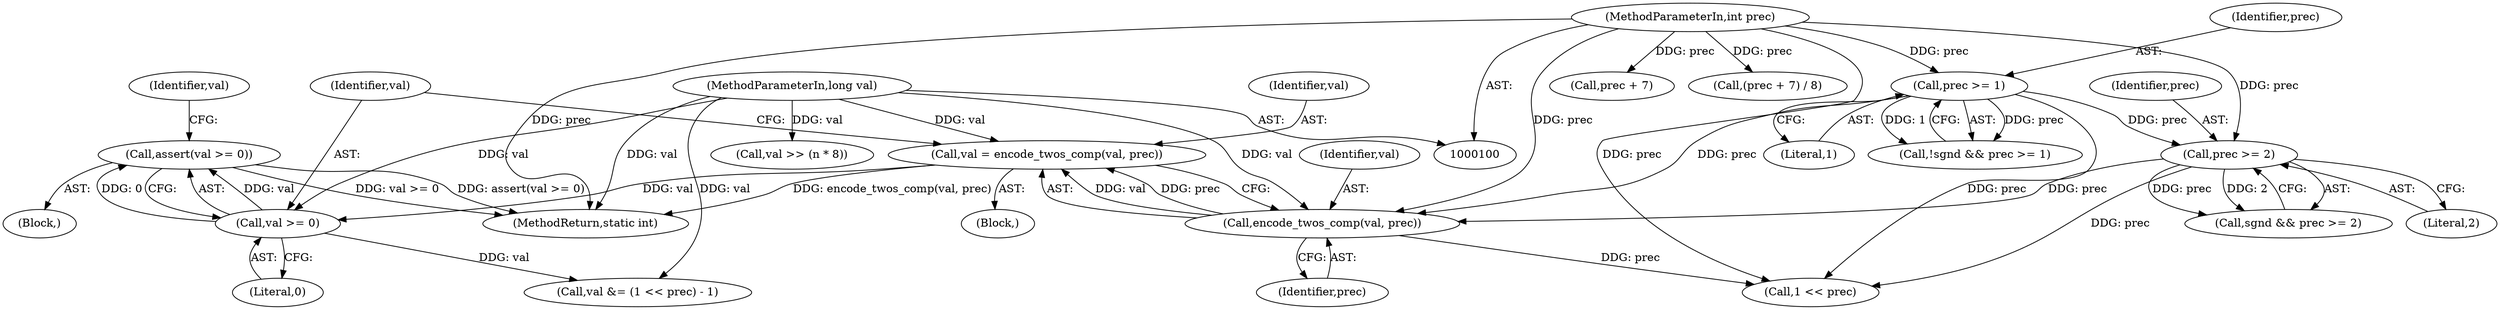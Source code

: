 digraph "0_jasper_d42b2388f7f8e0332c846675133acea151fc557a_14@API" {
"1000131" [label="(Call,assert(val >= 0))"];
"1000132" [label="(Call,val >= 0)"];
"1000126" [label="(Call,val = encode_twos_comp(val, prec))"];
"1000128" [label="(Call,encode_twos_comp(val, prec))"];
"1000104" [label="(MethodParameterIn,long val)"];
"1000120" [label="(Call,prec >= 2)"];
"1000115" [label="(Call,prec >= 1)"];
"1000103" [label="(MethodParameterIn,int prec)"];
"1000116" [label="(Identifier,prec)"];
"1000130" [label="(Identifier,prec)"];
"1000117" [label="(Literal,1)"];
"1000125" [label="(Block,)"];
"1000138" [label="(Call,1 << prec)"];
"1000145" [label="(Call,prec + 7)"];
"1000136" [label="(Identifier,val)"];
"1000120" [label="(Call,prec >= 2)"];
"1000115" [label="(Call,prec >= 1)"];
"1000144" [label="(Call,(prec + 7) / 8)"];
"1000127" [label="(Identifier,val)"];
"1000133" [label="(Identifier,val)"];
"1000118" [label="(Call,sgnd && prec >= 2)"];
"1000135" [label="(Call,val &= (1 << prec) - 1)"];
"1000129" [label="(Identifier,val)"];
"1000131" [label="(Call,assert(val >= 0))"];
"1000112" [label="(Call,!sgnd && prec >= 1)"];
"1000128" [label="(Call,encode_twos_comp(val, prec))"];
"1000175" [label="(MethodReturn,static int)"];
"1000158" [label="(Call,val >> (n * 8))"];
"1000134" [label="(Literal,0)"];
"1000122" [label="(Literal,2)"];
"1000103" [label="(MethodParameterIn,int prec)"];
"1000126" [label="(Call,val = encode_twos_comp(val, prec))"];
"1000104" [label="(MethodParameterIn,long val)"];
"1000132" [label="(Call,val >= 0)"];
"1000105" [label="(Block,)"];
"1000121" [label="(Identifier,prec)"];
"1000131" -> "1000105"  [label="AST: "];
"1000131" -> "1000132"  [label="CFG: "];
"1000132" -> "1000131"  [label="AST: "];
"1000136" -> "1000131"  [label="CFG: "];
"1000131" -> "1000175"  [label="DDG: val >= 0"];
"1000131" -> "1000175"  [label="DDG: assert(val >= 0)"];
"1000132" -> "1000131"  [label="DDG: val"];
"1000132" -> "1000131"  [label="DDG: 0"];
"1000132" -> "1000134"  [label="CFG: "];
"1000133" -> "1000132"  [label="AST: "];
"1000134" -> "1000132"  [label="AST: "];
"1000126" -> "1000132"  [label="DDG: val"];
"1000104" -> "1000132"  [label="DDG: val"];
"1000132" -> "1000135"  [label="DDG: val"];
"1000126" -> "1000125"  [label="AST: "];
"1000126" -> "1000128"  [label="CFG: "];
"1000127" -> "1000126"  [label="AST: "];
"1000128" -> "1000126"  [label="AST: "];
"1000133" -> "1000126"  [label="CFG: "];
"1000126" -> "1000175"  [label="DDG: encode_twos_comp(val, prec)"];
"1000128" -> "1000126"  [label="DDG: val"];
"1000128" -> "1000126"  [label="DDG: prec"];
"1000104" -> "1000126"  [label="DDG: val"];
"1000128" -> "1000130"  [label="CFG: "];
"1000129" -> "1000128"  [label="AST: "];
"1000130" -> "1000128"  [label="AST: "];
"1000104" -> "1000128"  [label="DDG: val"];
"1000120" -> "1000128"  [label="DDG: prec"];
"1000115" -> "1000128"  [label="DDG: prec"];
"1000103" -> "1000128"  [label="DDG: prec"];
"1000128" -> "1000138"  [label="DDG: prec"];
"1000104" -> "1000100"  [label="AST: "];
"1000104" -> "1000175"  [label="DDG: val"];
"1000104" -> "1000135"  [label="DDG: val"];
"1000104" -> "1000158"  [label="DDG: val"];
"1000120" -> "1000118"  [label="AST: "];
"1000120" -> "1000122"  [label="CFG: "];
"1000121" -> "1000120"  [label="AST: "];
"1000122" -> "1000120"  [label="AST: "];
"1000118" -> "1000120"  [label="CFG: "];
"1000120" -> "1000118"  [label="DDG: prec"];
"1000120" -> "1000118"  [label="DDG: 2"];
"1000115" -> "1000120"  [label="DDG: prec"];
"1000103" -> "1000120"  [label="DDG: prec"];
"1000120" -> "1000138"  [label="DDG: prec"];
"1000115" -> "1000112"  [label="AST: "];
"1000115" -> "1000117"  [label="CFG: "];
"1000116" -> "1000115"  [label="AST: "];
"1000117" -> "1000115"  [label="AST: "];
"1000112" -> "1000115"  [label="CFG: "];
"1000115" -> "1000112"  [label="DDG: prec"];
"1000115" -> "1000112"  [label="DDG: 1"];
"1000103" -> "1000115"  [label="DDG: prec"];
"1000115" -> "1000138"  [label="DDG: prec"];
"1000103" -> "1000100"  [label="AST: "];
"1000103" -> "1000175"  [label="DDG: prec"];
"1000103" -> "1000138"  [label="DDG: prec"];
"1000103" -> "1000144"  [label="DDG: prec"];
"1000103" -> "1000145"  [label="DDG: prec"];
}
